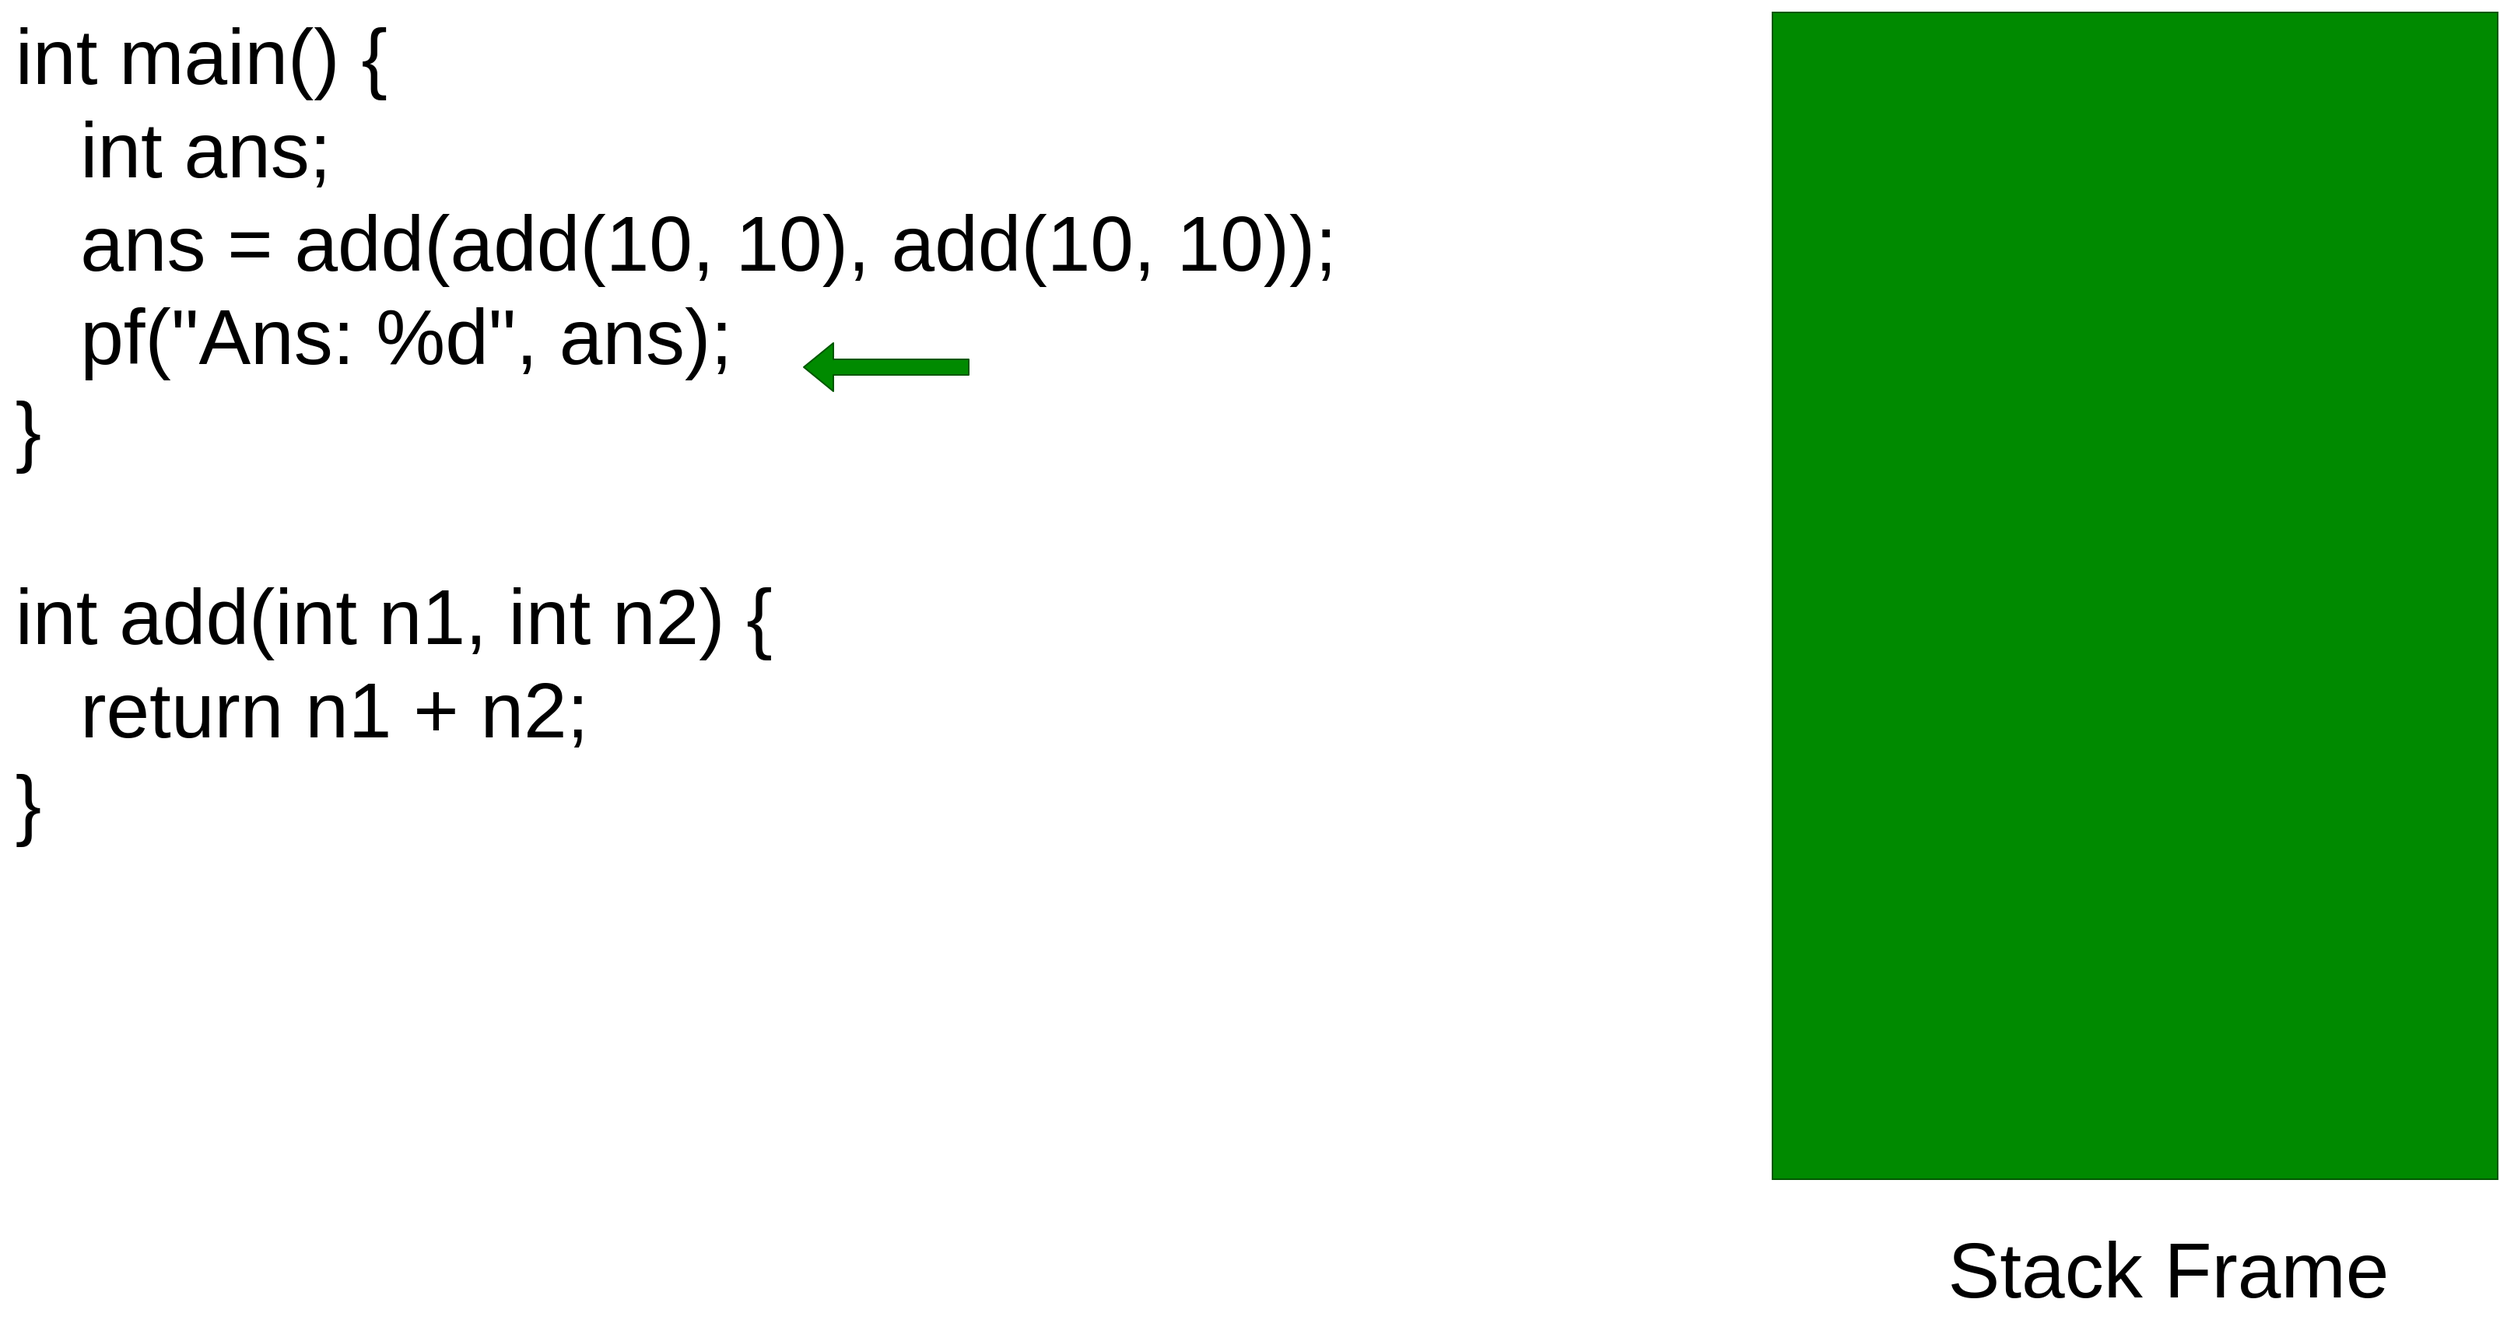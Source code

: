 <mxfile>
    <diagram id="lYxwmzsgjJexhKxpm00B" name="Page-1">
        <mxGraphModel dx="2477" dy="2097" grid="0" gridSize="10" guides="1" tooltips="1" connect="1" arrows="1" fold="1" page="0" pageScale="1" pageWidth="1100" pageHeight="850" math="0" shadow="0">
            <root>
                <mxCell id="0"/>
                <mxCell id="1" parent="0"/>
                <mxCell id="245" value="&lt;div style=&quot;text-align: left;&quot;&gt;&lt;span style=&quot;background-color: initial;&quot;&gt;int main() {&lt;/span&gt;&lt;/div&gt;&lt;div style=&quot;text-align: left;&quot;&gt;&lt;span style=&quot;background-color: initial;&quot;&gt;&amp;nbsp; &amp;nbsp;int ans;&lt;/span&gt;&lt;/div&gt;&lt;div style=&quot;text-align: left;&quot;&gt;&lt;span style=&quot;background-color: initial;&quot;&gt;&amp;nbsp; &amp;nbsp;ans = add(add(10, 10), add(10, 10));&lt;/span&gt;&lt;/div&gt;&lt;div style=&quot;text-align: left;&quot;&gt;&amp;nbsp; &amp;nbsp;pf(&quot;Ans: %d&quot;, ans);&lt;/div&gt;&lt;div style=&quot;text-align: left;&quot;&gt;&lt;span style=&quot;background-color: initial;&quot;&gt;}&lt;/span&gt;&lt;/div&gt;&lt;div style=&quot;text-align: left;&quot;&gt;&lt;span style=&quot;background-color: initial;&quot;&gt;&lt;br&gt;&lt;/span&gt;&lt;/div&gt;&lt;div style=&quot;text-align: left;&quot;&gt;int add(int n1, int n2) {&lt;/div&gt;&lt;div style=&quot;text-align: left;&quot;&gt;&amp;nbsp; &amp;nbsp;return n1 + n2;&lt;/div&gt;&lt;div style=&quot;text-align: left;&quot;&gt;}&lt;/div&gt;" style="text;html=1;align=center;verticalAlign=middle;resizable=0;points=[];autosize=1;strokeColor=none;fillColor=none;fontSize=50;movable=0;rotatable=0;deletable=0;editable=0;connectable=0;" vertex="1" parent="1">
                    <mxGeometry x="-416" y="-1066" width="867" height="552" as="geometry"/>
                </mxCell>
                <mxCell id="247" value="" style="rounded=0;whiteSpace=wrap;html=1;fontSize=50;fillColor=#008a00;fontColor=#ffffff;strokeColor=#005700;movable=0;resizable=0;rotatable=0;deletable=0;editable=0;connectable=0;" vertex="1" parent="1">
                    <mxGeometry x="723" y="-1058" width="466" height="750" as="geometry"/>
                </mxCell>
                <mxCell id="248" value="Stack Frame" style="text;html=1;align=center;verticalAlign=middle;resizable=0;points=[];autosize=1;strokeColor=none;fillColor=none;fontSize=50;movable=0;rotatable=0;deletable=0;editable=0;connectable=0;" vertex="1" parent="1">
                    <mxGeometry x="826" y="-286" width="301" height="72" as="geometry"/>
                </mxCell>
                <mxCell id="250" value="" style="shape=flexArrow;endArrow=classic;html=1;fontSize=50;fillColor=#008a00;strokeColor=#005700;" edge="1" parent="1">
                    <mxGeometry width="50" height="50" relative="1" as="geometry">
                        <mxPoint x="207" y="-830" as="sourcePoint"/>
                        <mxPoint x="100" y="-830" as="targetPoint"/>
                    </mxGeometry>
                </mxCell>
            </root>
        </mxGraphModel>
    </diagram>
</mxfile>